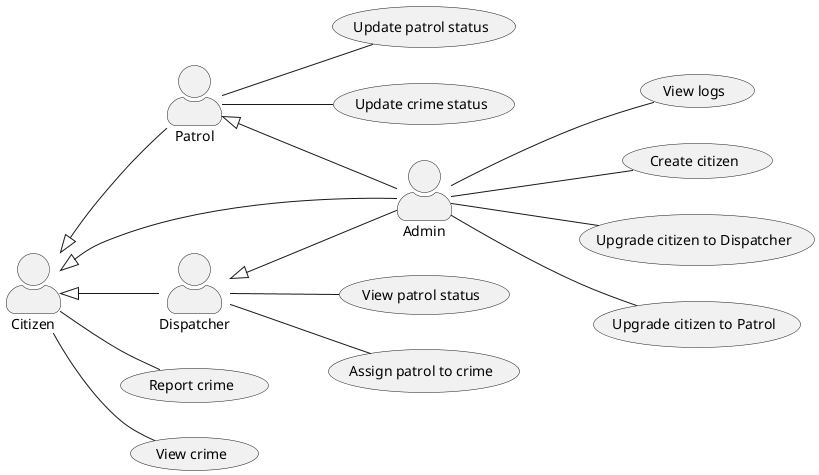 @startuml
left to right direction
skinparam actorStyle awesome

actor Citizen
actor Patrol
actor Dispatcher
actor Admin

Citizen <|-- Patrol
Citizen <|-- Dispatcher
Citizen <|-- Admin
Patrol  <|-- Admin
Dispatcher <|-- Admin


usecase "Report crime" as UC_ReportCrime
usecase "View crime" as UC_ViewCrime
usecase "Assign patrol to crime" as UC_AssignPatrol
usecase "Update patrol status" as UC_UpdatePatrol
usecase "Update crime status" as UC_UpdateCrime
usecase "View patrol status" as UC_ViewPatrol
usecase "View logs" as UC_ViewLogs
usecase "Create citizen" as UC_CreateCitizen
usecase "Upgrade citizen to Dispatcher" as UC_UpgradeDispatcher
usecase "Upgrade citizen to Patrol" as UC_UpgradePatrol

Citizen -- UC_ReportCrime
Citizen -- UC_ViewCrime

Patrol -- UC_UpdatePatrol
Patrol -- UC_UpdateCrime

Dispatcher -- UC_ViewPatrol
Dispatcher -- UC_AssignPatrol

Admin -- UC_ViewLogs
Admin -- UC_CreateCitizen
Admin -- UC_UpgradeDispatcher
Admin -- UC_UpgradePatrol
@enduml
